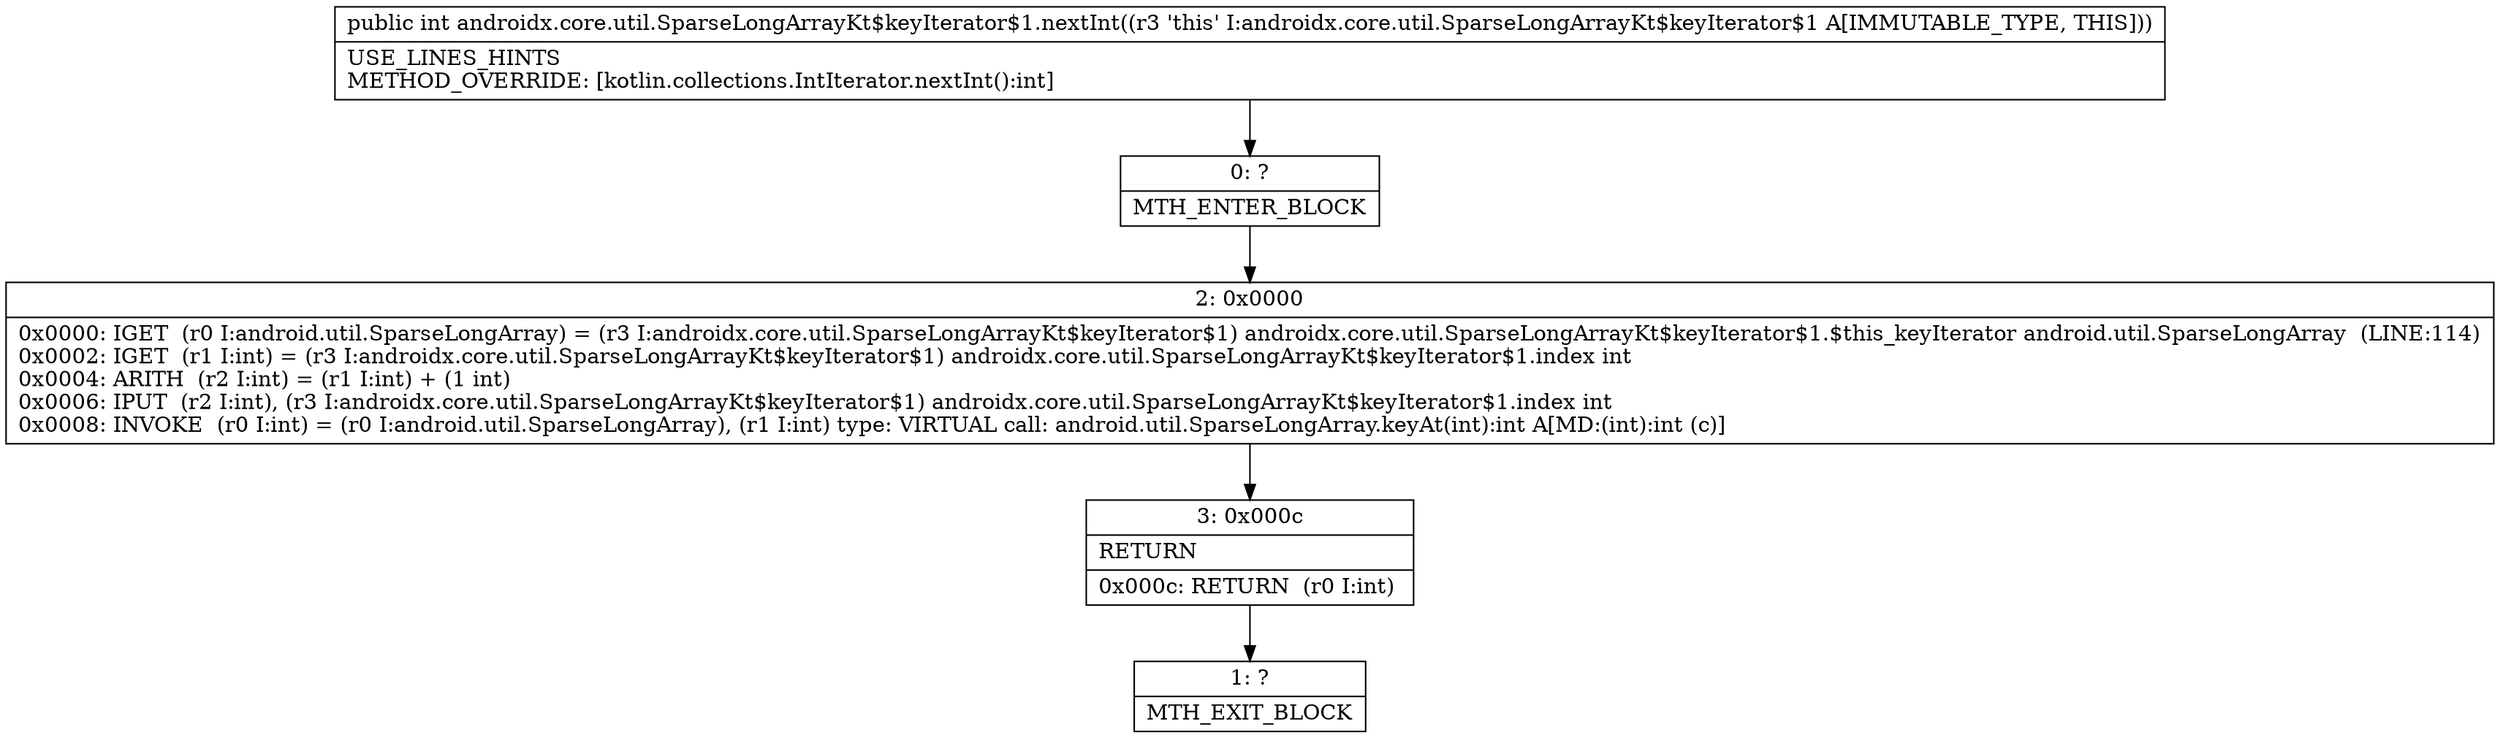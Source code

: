 digraph "CFG forandroidx.core.util.SparseLongArrayKt$keyIterator$1.nextInt()I" {
Node_0 [shape=record,label="{0\:\ ?|MTH_ENTER_BLOCK\l}"];
Node_2 [shape=record,label="{2\:\ 0x0000|0x0000: IGET  (r0 I:android.util.SparseLongArray) = (r3 I:androidx.core.util.SparseLongArrayKt$keyIterator$1) androidx.core.util.SparseLongArrayKt$keyIterator$1.$this_keyIterator android.util.SparseLongArray  (LINE:114)\l0x0002: IGET  (r1 I:int) = (r3 I:androidx.core.util.SparseLongArrayKt$keyIterator$1) androidx.core.util.SparseLongArrayKt$keyIterator$1.index int \l0x0004: ARITH  (r2 I:int) = (r1 I:int) + (1 int) \l0x0006: IPUT  (r2 I:int), (r3 I:androidx.core.util.SparseLongArrayKt$keyIterator$1) androidx.core.util.SparseLongArrayKt$keyIterator$1.index int \l0x0008: INVOKE  (r0 I:int) = (r0 I:android.util.SparseLongArray), (r1 I:int) type: VIRTUAL call: android.util.SparseLongArray.keyAt(int):int A[MD:(int):int (c)]\l}"];
Node_3 [shape=record,label="{3\:\ 0x000c|RETURN\l|0x000c: RETURN  (r0 I:int) \l}"];
Node_1 [shape=record,label="{1\:\ ?|MTH_EXIT_BLOCK\l}"];
MethodNode[shape=record,label="{public int androidx.core.util.SparseLongArrayKt$keyIterator$1.nextInt((r3 'this' I:androidx.core.util.SparseLongArrayKt$keyIterator$1 A[IMMUTABLE_TYPE, THIS]))  | USE_LINES_HINTS\lMETHOD_OVERRIDE: [kotlin.collections.IntIterator.nextInt():int]\l}"];
MethodNode -> Node_0;Node_0 -> Node_2;
Node_2 -> Node_3;
Node_3 -> Node_1;
}

